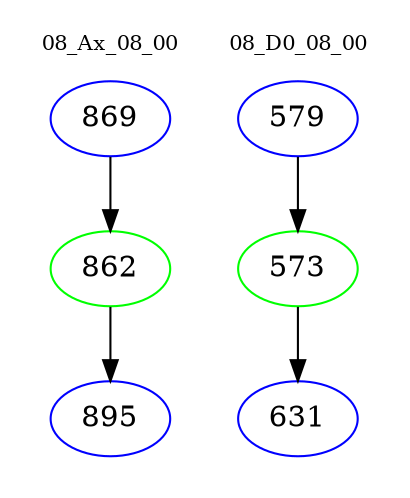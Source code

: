 digraph{
subgraph cluster_0 {
color = white
label = "08_Ax_08_00";
fontsize=10;
T0_869 [label="869", color="blue"]
T0_869 -> T0_862 [color="black"]
T0_862 [label="862", color="green"]
T0_862 -> T0_895 [color="black"]
T0_895 [label="895", color="blue"]
}
subgraph cluster_1 {
color = white
label = "08_D0_08_00";
fontsize=10;
T1_579 [label="579", color="blue"]
T1_579 -> T1_573 [color="black"]
T1_573 [label="573", color="green"]
T1_573 -> T1_631 [color="black"]
T1_631 [label="631", color="blue"]
}
}
